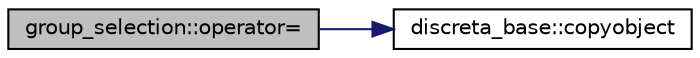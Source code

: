 digraph "group_selection::operator="
{
  edge [fontname="Helvetica",fontsize="10",labelfontname="Helvetica",labelfontsize="10"];
  node [fontname="Helvetica",fontsize="10",shape=record];
  rankdir="LR";
  Node574 [label="group_selection::operator=",height=0.2,width=0.4,color="black", fillcolor="grey75", style="filled", fontcolor="black"];
  Node574 -> Node575 [color="midnightblue",fontsize="10",style="solid",fontname="Helvetica"];
  Node575 [label="discreta_base::copyobject",height=0.2,width=0.4,color="black", fillcolor="white", style="filled",URL="$d7/d71/classdiscreta__base.html#a68fac2b12cefae0bc4d1a41faf9bc862"];
}
